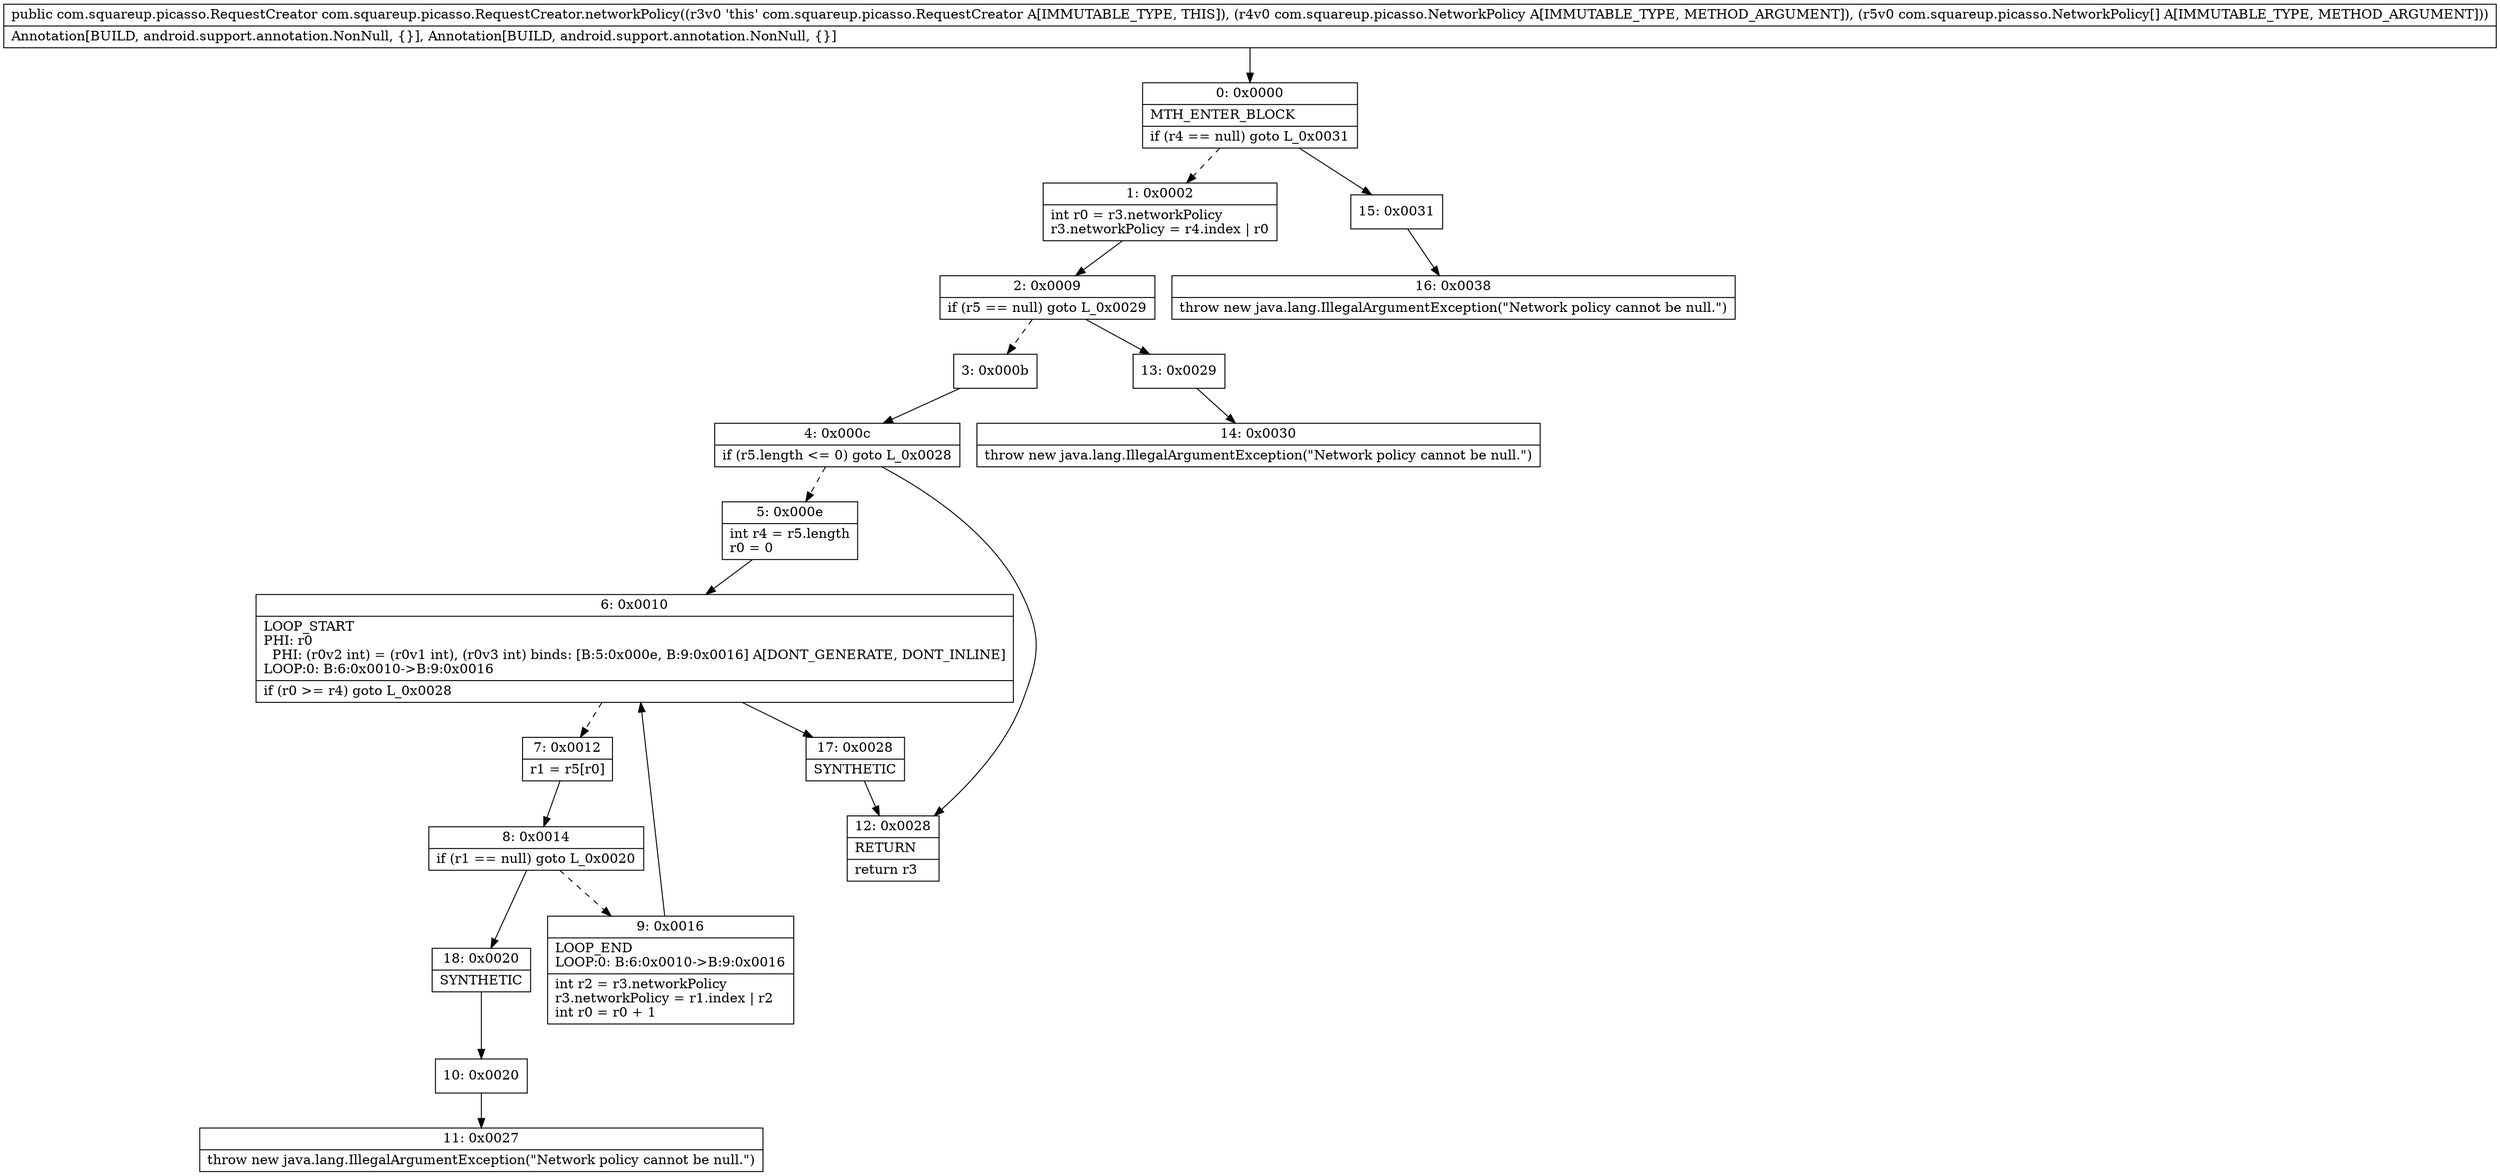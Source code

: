 digraph "CFG forcom.squareup.picasso.RequestCreator.networkPolicy(Lcom\/squareup\/picasso\/NetworkPolicy;[Lcom\/squareup\/picasso\/NetworkPolicy;)Lcom\/squareup\/picasso\/RequestCreator;" {
Node_0 [shape=record,label="{0\:\ 0x0000|MTH_ENTER_BLOCK\l|if (r4 == null) goto L_0x0031\l}"];
Node_1 [shape=record,label="{1\:\ 0x0002|int r0 = r3.networkPolicy\lr3.networkPolicy = r4.index \| r0\l}"];
Node_2 [shape=record,label="{2\:\ 0x0009|if (r5 == null) goto L_0x0029\l}"];
Node_3 [shape=record,label="{3\:\ 0x000b}"];
Node_4 [shape=record,label="{4\:\ 0x000c|if (r5.length \<= 0) goto L_0x0028\l}"];
Node_5 [shape=record,label="{5\:\ 0x000e|int r4 = r5.length\lr0 = 0\l}"];
Node_6 [shape=record,label="{6\:\ 0x0010|LOOP_START\lPHI: r0 \l  PHI: (r0v2 int) = (r0v1 int), (r0v3 int) binds: [B:5:0x000e, B:9:0x0016] A[DONT_GENERATE, DONT_INLINE]\lLOOP:0: B:6:0x0010\-\>B:9:0x0016\l|if (r0 \>= r4) goto L_0x0028\l}"];
Node_7 [shape=record,label="{7\:\ 0x0012|r1 = r5[r0]\l}"];
Node_8 [shape=record,label="{8\:\ 0x0014|if (r1 == null) goto L_0x0020\l}"];
Node_9 [shape=record,label="{9\:\ 0x0016|LOOP_END\lLOOP:0: B:6:0x0010\-\>B:9:0x0016\l|int r2 = r3.networkPolicy\lr3.networkPolicy = r1.index \| r2\lint r0 = r0 + 1\l}"];
Node_10 [shape=record,label="{10\:\ 0x0020}"];
Node_11 [shape=record,label="{11\:\ 0x0027|throw new java.lang.IllegalArgumentException(\"Network policy cannot be null.\")\l}"];
Node_12 [shape=record,label="{12\:\ 0x0028|RETURN\l|return r3\l}"];
Node_13 [shape=record,label="{13\:\ 0x0029}"];
Node_14 [shape=record,label="{14\:\ 0x0030|throw new java.lang.IllegalArgumentException(\"Network policy cannot be null.\")\l}"];
Node_15 [shape=record,label="{15\:\ 0x0031}"];
Node_16 [shape=record,label="{16\:\ 0x0038|throw new java.lang.IllegalArgumentException(\"Network policy cannot be null.\")\l}"];
Node_17 [shape=record,label="{17\:\ 0x0028|SYNTHETIC\l}"];
Node_18 [shape=record,label="{18\:\ 0x0020|SYNTHETIC\l}"];
MethodNode[shape=record,label="{public com.squareup.picasso.RequestCreator com.squareup.picasso.RequestCreator.networkPolicy((r3v0 'this' com.squareup.picasso.RequestCreator A[IMMUTABLE_TYPE, THIS]), (r4v0 com.squareup.picasso.NetworkPolicy A[IMMUTABLE_TYPE, METHOD_ARGUMENT]), (r5v0 com.squareup.picasso.NetworkPolicy[] A[IMMUTABLE_TYPE, METHOD_ARGUMENT]))  | Annotation[BUILD, android.support.annotation.NonNull, \{\}], Annotation[BUILD, android.support.annotation.NonNull, \{\}]\l}"];
MethodNode -> Node_0;
Node_0 -> Node_1[style=dashed];
Node_0 -> Node_15;
Node_1 -> Node_2;
Node_2 -> Node_3[style=dashed];
Node_2 -> Node_13;
Node_3 -> Node_4;
Node_4 -> Node_5[style=dashed];
Node_4 -> Node_12;
Node_5 -> Node_6;
Node_6 -> Node_7[style=dashed];
Node_6 -> Node_17;
Node_7 -> Node_8;
Node_8 -> Node_9[style=dashed];
Node_8 -> Node_18;
Node_9 -> Node_6;
Node_10 -> Node_11;
Node_13 -> Node_14;
Node_15 -> Node_16;
Node_17 -> Node_12;
Node_18 -> Node_10;
}

